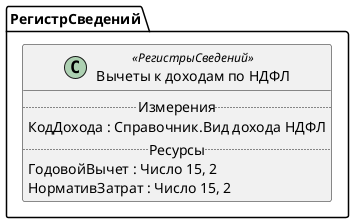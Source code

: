 ﻿@startuml ВычетыПоДоходамНДФЛ
'!include templates.wsd
'..\include templates.wsd
class РегистрСведений.ВычетыПоДоходамНДФЛ as "Вычеты к доходам по НДФЛ" <<РегистрыСведений>>
{
..Измерения..
КодДохода : Справочник.Вид дохода НДФЛ
..Ресурсы..
ГодовойВычет : Число 15, 2
НормативЗатрат : Число 15, 2
}
@enduml
